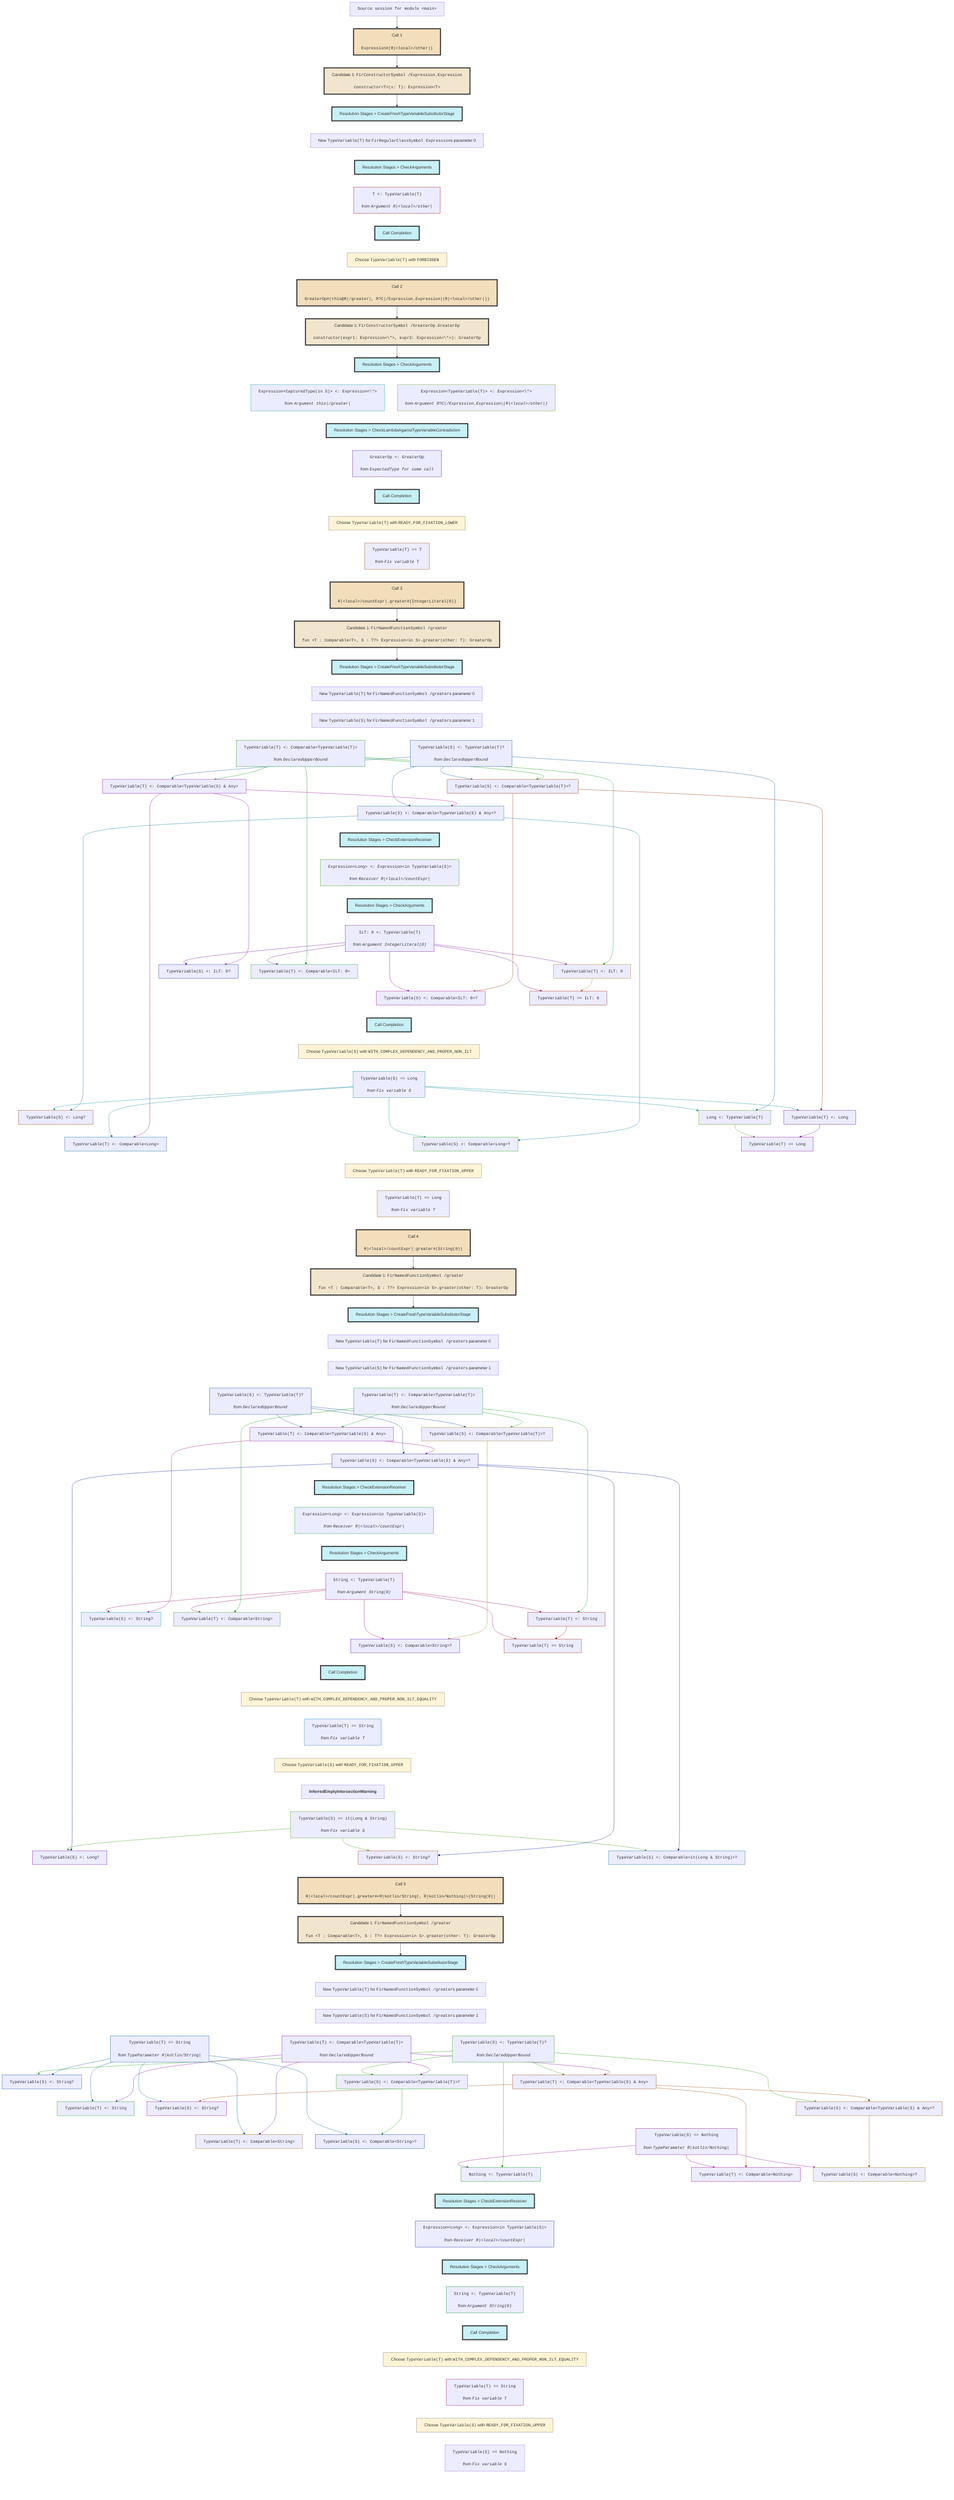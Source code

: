 flowchart TD
    classDef nowrapClass text-align:center,white-space:nowrap;
    classDef callStyle fill:#f2debb,stroke:#333,stroke-width:4px;
    classDef candidateStyle fill:#f2e5ce,stroke:#333,stroke-width:4px;
    classDef stageStyle fill:#c8f0f7,stroke:#333,stroke-width:4px;
    classDef readinessStyle fill:#fff4d6,stroke:#777,stroke-width:1px;

    session0["<tt>Source session for module &lt;main></tt>"]
    class session0 nowrapClass;

    session0 --> call1

    call1["Call 1<br><br><pre style="display: inline-block;vertical-align: middle;text-align: left;margin: 0;"><tt>Expression#(R|&lt;local>/other|)</tt></pre>"]
    class call1 nowrapClass;
    class call1 callStyle;

    call1 --> candidate2

    candidate2["Candidate 1: <tt>FirConstructorSymbol /Expression.Expression</tt><br><br><pre style="display: inline-block;vertical-align: middle;text-align: left;margin: 0;"><tt>constructor&lt;T>(x: T): Expression&lt;T></tt></pre>"]
    class candidate2 nowrapClass;
    class candidate2 candidateStyle;

    candidate2 --> stage3

    stage3["Resolution Stages > CreateFreshTypeVariableSubstitutorStage"]
    class stage3 nowrapClass;
    class stage3 stageStyle;

    stage3 ~~~ newVariable4

    newVariable4["New <tt>TypeVariable(T)</tt> for <tt>FirRegularClassSymbol Expression</tt>s parameter 0"]
    class newVariable4 nowrapClass;

    newVariable4 ~~~ stage5

    stage5["Resolution Stages > CheckArguments"]
    class stage5 nowrapClass;
    class stage5 stageStyle;
    constraint6["<tt>T &lt;: TypeVariable(T)</tt><br><br><i><div style="display: inline-block;vertical-align: middle;">from</div> <pre style="display: inline-block;vertical-align: middle;text-align: left;margin: 0;"><tt>Argument R|&lt;local>/other|</tt></pre></i>"]
    class constraint6 nowrapClass;
    stage5 ~~~ constraint6

    constraint6 ~~~ stage7

    stage7["Call Completion"]
    class stage7 nowrapClass;
    class stage7 stageStyle;

    stage7 ~~~ variableReadiness8

    variableReadiness8["Choose <tt>TypeVariable(T)</tt> with <tt>FORBIDDEN</tt>"]
    class variableReadiness8 nowrapClass;
    class variableReadiness8 readinessStyle;

    variableReadiness8 ~~~ call9

    call9["Call 2<br><br><pre style="display: inline-block;vertical-align: middle;text-align: left;margin: 0;"><tt>GreaterOp#(this@R|/greater|, R?C|/Expression.Expression|(R|&lt;local>/other|))</tt></pre>"]
    class call9 nowrapClass;
    class call9 callStyle;

    call9 --> candidate10

    candidate10["Candidate 1: <tt>FirConstructorSymbol /GreaterOp.GreaterOp</tt><br><br><pre style="display: inline-block;vertical-align: middle;text-align: left;margin: 0;"><tt>constructor(expr1: Expression&lt;\*>, expr2: Expression&lt;\*>): GreaterOp</tt></pre>"]
    class candidate10 nowrapClass;
    class candidate10 candidateStyle;

    candidate10 --> stage11

    stage11["Resolution Stages > CheckArguments"]
    class stage11 nowrapClass;
    class stage11 stageStyle;
    constraint12["<tt>Expression&lt;CapturedType(in S)> &lt;: Expression&lt;\*></tt><br><br><i><div style="display: inline-block;vertical-align: middle;">from</div> <pre style="display: inline-block;vertical-align: middle;text-align: left;margin: 0;"><tt>Argument this|/greater|</tt></pre></i>"]
    class constraint12 nowrapClass;
    stage11 ~~~ constraint12
    constraint13["<tt>Expression&lt;TypeVariable(T)> &lt;: Expression&lt;\*></tt><br><br><i><div style="display: inline-block;vertical-align: middle;">from</div> <pre style="display: inline-block;vertical-align: middle;text-align: left;margin: 0;"><tt>Argument R?C|/Expression.Expression|(R|&lt;local>/other|)</tt></pre></i>"]
    class constraint13 nowrapClass;
    stage11 ~~~ constraint13

    constraint12 ~~~ stage14
    constraint13 ~~~ stage14

    stage14["Resolution Stages > CheckLambdaAgainstTypeVariableContradiction"]
    class stage14 nowrapClass;
    class stage14 stageStyle;
    constraint15["<tt>GreaterOp &lt;: GreaterOp</tt><br><br><i><div style="display: inline-block;vertical-align: middle;">from</div> <pre style="display: inline-block;vertical-align: middle;text-align: left;margin: 0;"><tt>ExpectedType for some call</tt></pre></i>"]
    class constraint15 nowrapClass;
    stage14 ~~~ constraint15

    constraint15 ~~~ stage16

    stage16["Call Completion"]
    class stage16 nowrapClass;
    class stage16 stageStyle;

    stage16 ~~~ variableReadiness17

    variableReadiness17["Choose <tt>TypeVariable(T)</tt> with <tt>READY_FOR_FIXATION_LOWER</tt>"]
    class variableReadiness17 nowrapClass;
    class variableReadiness17 readinessStyle;
    constraint18["<tt>TypeVariable(T) == T</tt><br><br><i><div style="display: inline-block;vertical-align: middle;">from</div> <pre style="display: inline-block;vertical-align: middle;text-align: left;margin: 0;"><tt>Fix variable T</tt></pre></i>"]
    class constraint18 nowrapClass;
    variableReadiness17 ~~~ constraint18

    constraint18 ~~~ call19

    call19["Call 3<br><br><pre style="display: inline-block;vertical-align: middle;text-align: left;margin: 0;"><tt>R|&lt;local>/countExpr|.greater#(IntegerLiteral(0))</tt></pre>"]
    class call19 nowrapClass;
    class call19 callStyle;

    call19 --> candidate20

    candidate20["Candidate 1: <tt>FirNamedFunctionSymbol /greater</tt><br><br><pre style="display: inline-block;vertical-align: middle;text-align: left;margin: 0;"><tt>fun &lt;T : Comparable&lt;T>, S : T?> Expression&lt;in S>.greater(other: T): GreaterOp
</tt></pre>"]
    class candidate20 nowrapClass;
    class candidate20 candidateStyle;

    candidate20 --> stage21

    stage21["Resolution Stages > CreateFreshTypeVariableSubstitutorStage"]
    class stage21 nowrapClass;
    class stage21 stageStyle;

    stage21 ~~~ newVariable22

    newVariable22["New <tt>TypeVariable(T)</tt> for <tt>FirNamedFunctionSymbol /greater</tt>s parameter 0"]
    class newVariable22 nowrapClass;

    newVariable22 ~~~ newVariable23

    newVariable23["New <tt>TypeVariable(S)</tt> for <tt>FirNamedFunctionSymbol /greater</tt>s parameter 1"]
    class newVariable23 nowrapClass;
    constraint24["<tt>TypeVariable(T) &lt;: Comparable&lt;TypeVariable(T)></tt><br><br><i><div style="display: inline-block;vertical-align: middle;">from</div> <pre style="display: inline-block;vertical-align: middle;text-align: left;margin: 0;"><tt>DeclaredUpperBound</tt></pre></i>"]
    class constraint24 nowrapClass;
    newVariable23 ~~~ constraint24
    constraint25["<tt>TypeVariable(S) &lt;: TypeVariable(T)?</tt><br><br><i><div style="display: inline-block;vertical-align: middle;">from</div> <pre style="display: inline-block;vertical-align: middle;text-align: left;margin: 0;"><tt>DeclaredUpperBound</tt></pre></i>"]
    class constraint25 nowrapClass;
    newVariable23 ~~~ constraint25
    constraint26["<tt>TypeVariable(S) &lt;: Comparable&lt;TypeVariable(T)>?</tt>"]
    class constraint26 nowrapClass;
    constraint25 --> constraint26
    constraint24 --> constraint26
    constraint27["<tt>TypeVariable(T) &lt;: Comparable&lt;TypeVariable(S) &amp; Any></tt>"]
    class constraint27 nowrapClass;
    constraint25 --> constraint27
    constraint24 --> constraint27
    constraint28["<tt>TypeVariable(S) &lt;: Comparable&lt;TypeVariable(S) &amp; Any>?</tt>"]
    class constraint28 nowrapClass;
    constraint25 ---> constraint28
    constraint27 --> constraint28

    constraint26 ~~~~ stage29
    constraint28 ~~~ stage29

    stage29["Resolution Stages > CheckExtensionReceiver"]
    class stage29 nowrapClass;
    class stage29 stageStyle;
    constraint30["<tt>Expression&lt;Long> &lt;: Expression&lt;in TypeVariable(S)></tt><br><br><i><div style="display: inline-block;vertical-align: middle;">from</div> <pre style="display: inline-block;vertical-align: middle;text-align: left;margin: 0;"><tt>Receiver R|&lt;local>/countExpr|</tt></pre></i>"]
    class constraint30 nowrapClass;
    stage29 ~~~ constraint30

    constraint30 ~~~ stage31

    stage31["Resolution Stages > CheckArguments"]
    class stage31 nowrapClass;
    class stage31 stageStyle;
    constraint32["<tt>ILT: 0 &lt;: TypeVariable(T)</tt><br><br><i><div style="display: inline-block;vertical-align: middle;">from</div> <pre style="display: inline-block;vertical-align: middle;text-align: left;margin: 0;"><tt>Argument IntegerLiteral(0)</tt></pre></i>"]
    class constraint32 nowrapClass;
    stage31 ~~~ constraint32
    constraint33["<tt>TypeVariable(T) &lt;: ILT: 0</tt>"]
    class constraint33 nowrapClass;
    constraint32 --> constraint33
    constraint24 --> constraint33
    constraint34["<tt>TypeVariable(S) &lt;: ILT: 0?</tt>"]
    class constraint34 nowrapClass;
    constraint32 --> constraint34
    constraint27 --> constraint34
    constraint35["<tt>TypeVariable(T) &lt;: Comparable&lt;ILT: 0></tt>"]
    class constraint35 nowrapClass;
    constraint32 --> constraint35
    constraint24 --> constraint35
    constraint36["<tt>TypeVariable(S) &lt;: Comparable&lt;ILT: 0>?</tt>"]
    class constraint36 nowrapClass;
    constraint32 ---> constraint36
    constraint26 --> constraint36
    constraint37["<tt>TypeVariable(T) == ILT: 0</tt>"]
    class constraint37 nowrapClass;
    constraint32 ---> constraint37
    constraint33 --> constraint37

    constraint34 ~~~~ stage38
    constraint35 ~~~~ stage38
    constraint36 ~~~ stage38
    constraint37 ~~~ stage38

    stage38["Call Completion"]
    class stage38 nowrapClass;
    class stage38 stageStyle;

    stage38 ~~~ variableReadiness39

    variableReadiness39["Choose <tt>TypeVariable(S)</tt> with <tt>WITH_COMPLEX_DEPENDENCY_AND_PROPER_NON_ILT</tt>"]
    class variableReadiness39 nowrapClass;
    class variableReadiness39 readinessStyle;
    constraint41["<tt>TypeVariable(S) == Long</tt><br><br><i><div style="display: inline-block;vertical-align: middle;">from</div> <pre style="display: inline-block;vertical-align: middle;text-align: left;margin: 0;"><tt>Fix variable S</tt></pre></i>"]
    class constraint41 nowrapClass;
    variableReadiness39 ~~~ constraint41
    constraint42["<tt>Long &lt;: TypeVariable(T)</tt>"]
    class constraint42 nowrapClass;
    constraint41 --> constraint42
    constraint25 --> constraint42
    constraint43["<tt>TypeVariable(T) &lt;: Long</tt>"]
    class constraint43 nowrapClass;
    constraint41 --> constraint43
    constraint26 --> constraint43
    constraint44["<tt>TypeVariable(S) &lt;: Long?</tt>"]
    class constraint44 nowrapClass;
    constraint41 --> constraint44
    constraint28 --> constraint44
    constraint45["<tt>TypeVariable(T) &lt;: Comparable&lt;Long></tt>"]
    class constraint45 nowrapClass;
    constraint41 ---> constraint45
    constraint27 --> constraint45
    constraint46["<tt>TypeVariable(S) &lt;: Comparable&lt;Long>?</tt>"]
    class constraint46 nowrapClass;
    constraint41 ---> constraint46
    constraint28 --> constraint46
    constraint47["<tt>TypeVariable(T) == Long</tt>"]
    class constraint47 nowrapClass;
    constraint42 --> constraint47
    constraint43 --> constraint47

    constraint44 ~~~~ variableReadiness40
    constraint45 ~~~ variableReadiness40
    constraint46 ~~~ variableReadiness40
    constraint47 ~~~ variableReadiness40

    variableReadiness40["Choose <tt>TypeVariable(T)</tt> with <tt>READY_FOR_FIXATION_UPPER</tt>"]
    class variableReadiness40 nowrapClass;
    class variableReadiness40 readinessStyle;
    constraint48["<tt>TypeVariable(T) == Long</tt><br><br><i><div style="display: inline-block;vertical-align: middle;">from</div> <pre style="display: inline-block;vertical-align: middle;text-align: left;margin: 0;"><tt>Fix variable T</tt></pre></i>"]
    class constraint48 nowrapClass;
    variableReadiness40 ~~~ constraint48

    constraint48 ~~~ call49

    call49["Call 4<br><br><pre style="display: inline-block;vertical-align: middle;text-align: left;margin: 0;"><tt>R|&lt;local>/countExpr|.greater#(String(0))</tt></pre>"]
    class call49 nowrapClass;
    class call49 callStyle;

    call49 --> candidate50

    candidate50["Candidate 1: <tt>FirNamedFunctionSymbol /greater</tt><br><br><pre style="display: inline-block;vertical-align: middle;text-align: left;margin: 0;"><tt>fun &lt;T : Comparable&lt;T>, S : T?> Expression&lt;in S>.greater(other: T): GreaterOp
</tt></pre>"]
    class candidate50 nowrapClass;
    class candidate50 candidateStyle;

    candidate50 --> stage51

    stage51["Resolution Stages > CreateFreshTypeVariableSubstitutorStage"]
    class stage51 nowrapClass;
    class stage51 stageStyle;

    stage51 ~~~ newVariable52

    newVariable52["New <tt>TypeVariable(T)</tt> for <tt>FirNamedFunctionSymbol /greater</tt>s parameter 0"]
    class newVariable52 nowrapClass;

    newVariable52 ~~~ newVariable53

    newVariable53["New <tt>TypeVariable(S)</tt> for <tt>FirNamedFunctionSymbol /greater</tt>s parameter 1"]
    class newVariable53 nowrapClass;
    constraint54["<tt>TypeVariable(T) &lt;: Comparable&lt;TypeVariable(T)></tt><br><br><i><div style="display: inline-block;vertical-align: middle;">from</div> <pre style="display: inline-block;vertical-align: middle;text-align: left;margin: 0;"><tt>DeclaredUpperBound</tt></pre></i>"]
    class constraint54 nowrapClass;
    newVariable53 ~~~ constraint54
    constraint55["<tt>TypeVariable(S) &lt;: TypeVariable(T)?</tt><br><br><i><div style="display: inline-block;vertical-align: middle;">from</div> <pre style="display: inline-block;vertical-align: middle;text-align: left;margin: 0;"><tt>DeclaredUpperBound</tt></pre></i>"]
    class constraint55 nowrapClass;
    newVariable53 ~~~ constraint55
    constraint56["<tt>TypeVariable(S) &lt;: Comparable&lt;TypeVariable(T)>?</tt>"]
    class constraint56 nowrapClass;
    constraint55 --> constraint56
    constraint54 --> constraint56
    constraint57["<tt>TypeVariable(T) &lt;: Comparable&lt;TypeVariable(S) &amp; Any></tt>"]
    class constraint57 nowrapClass;
    constraint55 --> constraint57
    constraint54 --> constraint57
    constraint58["<tt>TypeVariable(S) &lt;: Comparable&lt;TypeVariable(S) &amp; Any>?</tt>"]
    class constraint58 nowrapClass;
    constraint55 ---> constraint58
    constraint57 --> constraint58

    constraint56 ~~~~ stage59
    constraint58 ~~~ stage59

    stage59["Resolution Stages > CheckExtensionReceiver"]
    class stage59 nowrapClass;
    class stage59 stageStyle;
    constraint60["<tt>Expression&lt;Long> &lt;: Expression&lt;in TypeVariable(S)></tt><br><br><i><div style="display: inline-block;vertical-align: middle;">from</div> <pre style="display: inline-block;vertical-align: middle;text-align: left;margin: 0;"><tt>Receiver R|&lt;local>/countExpr|</tt></pre></i>"]
    class constraint60 nowrapClass;
    stage59 ~~~ constraint60

    constraint60 ~~~ stage61

    stage61["Resolution Stages > CheckArguments"]
    class stage61 nowrapClass;
    class stage61 stageStyle;
    constraint62["<tt>String &lt;: TypeVariable(T)</tt><br><br><i><div style="display: inline-block;vertical-align: middle;">from</div> <pre style="display: inline-block;vertical-align: middle;text-align: left;margin: 0;"><tt>Argument String(0)</tt></pre></i>"]
    class constraint62 nowrapClass;
    stage61 ~~~ constraint62
    constraint63["<tt>TypeVariable(T) &lt;: String</tt>"]
    class constraint63 nowrapClass;
    constraint62 --> constraint63
    constraint54 --> constraint63
    constraint64["<tt>TypeVariable(S) &lt;: String?</tt>"]
    class constraint64 nowrapClass;
    constraint62 --> constraint64
    constraint57 --> constraint64
    constraint65["<tt>TypeVariable(T) &lt;: Comparable&lt;String></tt>"]
    class constraint65 nowrapClass;
    constraint62 --> constraint65
    constraint54 --> constraint65
    constraint66["<tt>TypeVariable(S) &lt;: Comparable&lt;String>?</tt>"]
    class constraint66 nowrapClass;
    constraint62 ---> constraint66
    constraint56 --> constraint66
    constraint67["<tt>TypeVariable(T) == String</tt>"]
    class constraint67 nowrapClass;
    constraint62 ---> constraint67
    constraint63 --> constraint67

    constraint64 ~~~~ stage68
    constraint65 ~~~~ stage68
    constraint66 ~~~ stage68
    constraint67 ~~~ stage68

    stage68["Call Completion"]
    class stage68 nowrapClass;
    class stage68 stageStyle;

    stage68 ~~~ variableReadiness69

    variableReadiness69["Choose <tt>TypeVariable(T)</tt> with <tt>WITH_COMPLEX_DEPENDENCY_AND_PROPER_NON_ILT_EQUALITY</tt>"]
    class variableReadiness69 nowrapClass;
    class variableReadiness69 readinessStyle;
    constraint72["<tt>TypeVariable(T) == String</tt><br><br><i><div style="display: inline-block;vertical-align: middle;">from</div> <pre style="display: inline-block;vertical-align: middle;text-align: left;margin: 0;"><tt>Fix variable T</tt></pre></i>"]
    class constraint72 nowrapClass;
    variableReadiness69 ~~~ constraint72

    constraint72 ~~~ variableReadiness70

    variableReadiness70["Choose <tt>TypeVariable(S)</tt> with <tt>READY_FOR_FIXATION_UPPER</tt>"]
    class variableReadiness70 nowrapClass;
    class variableReadiness70 readinessStyle;

    variableReadiness70 ~~~ error71

    error71["<b>InferredEmptyIntersectionWarning<b>"]
    class error71 nowrapClass;
    constraint73["<tt>TypeVariable(S) == it(Long &amp; String)</tt><br><br><i><div style="display: inline-block;vertical-align: middle;">from</div> <pre style="display: inline-block;vertical-align: middle;text-align: left;margin: 0;"><tt>Fix variable S</tt></pre></i>"]
    class constraint73 nowrapClass;
    error71 ~~~ constraint73
    constraint74["<tt>TypeVariable(S) &lt;: Long?</tt>"]
    class constraint74 nowrapClass;
    constraint73 --> constraint74
    constraint58 --> constraint74
    constraint75["<tt>TypeVariable(S) &lt;: String?</tt>"]
    class constraint75 nowrapClass;
    constraint73 --> constraint75
    constraint58 --> constraint75
    constraint76["<tt>TypeVariable(S) &lt;: Comparable&lt;it(Long &amp; String)>?</tt>"]
    class constraint76 nowrapClass;
    constraint73 --> constraint76
    constraint58 --> constraint76

    constraint74 ~~~ call77
    constraint75 ~~~ call77
    constraint76 ~~~ call77

    call77["Call 5<br><br><pre style="display: inline-block;vertical-align: middle;text-align: left;margin: 0;"><tt>R|&lt;local>/countExpr|.greater#&lt;R|kotlin/String|, R|kotlin/Nothing|>(String(0))</tt></pre>"]
    class call77 nowrapClass;
    class call77 callStyle;

    call77 --> candidate78

    candidate78["Candidate 1: <tt>FirNamedFunctionSymbol /greater</tt><br><br><pre style="display: inline-block;vertical-align: middle;text-align: left;margin: 0;"><tt>fun &lt;T : Comparable&lt;T>, S : T?> Expression&lt;in S>.greater(other: T): GreaterOp
</tt></pre>"]
    class candidate78 nowrapClass;
    class candidate78 candidateStyle;

    candidate78 --> stage79

    stage79["Resolution Stages > CreateFreshTypeVariableSubstitutorStage"]
    class stage79 nowrapClass;
    class stage79 stageStyle;

    stage79 ~~~ newVariable80

    newVariable80["New <tt>TypeVariable(T)</tt> for <tt>FirNamedFunctionSymbol /greater</tt>s parameter 0"]
    class newVariable80 nowrapClass;

    newVariable80 ~~~ newVariable81

    newVariable81["New <tt>TypeVariable(S)</tt> for <tt>FirNamedFunctionSymbol /greater</tt>s parameter 1"]
    class newVariable81 nowrapClass;
    constraint82["<tt>TypeVariable(T) &lt;: Comparable&lt;TypeVariable(T)></tt><br><br><i><div style="display: inline-block;vertical-align: middle;">from</div> <pre style="display: inline-block;vertical-align: middle;text-align: left;margin: 0;"><tt>DeclaredUpperBound</tt></pre></i>"]
    class constraint82 nowrapClass;
    newVariable81 ~~~ constraint82
    constraint83["<tt>TypeVariable(S) &lt;: TypeVariable(T)?</tt><br><br><i><div style="display: inline-block;vertical-align: middle;">from</div> <pre style="display: inline-block;vertical-align: middle;text-align: left;margin: 0;"><tt>DeclaredUpperBound</tt></pre></i>"]
    class constraint83 nowrapClass;
    newVariable81 ~~~ constraint83
    constraint84["<tt>TypeVariable(S) &lt;: Comparable&lt;TypeVariable(T)>?</tt>"]
    class constraint84 nowrapClass;
    constraint83 --> constraint84
    constraint82 --> constraint84
    constraint85["<tt>TypeVariable(T) &lt;: Comparable&lt;TypeVariable(S) &amp; Any></tt>"]
    class constraint85 nowrapClass;
    constraint83 --> constraint85
    constraint82 --> constraint85
    constraint86["<tt>TypeVariable(S) &lt;: Comparable&lt;TypeVariable(S) &amp; Any>?</tt>"]
    class constraint86 nowrapClass;
    constraint83 ---> constraint86
    constraint85 --> constraint86
    constraint87["<tt>TypeVariable(T) == String</tt><br><br><i><div style="display: inline-block;vertical-align: middle;">from</div> <pre style="display: inline-block;vertical-align: middle;text-align: left;margin: 0;"><tt>TypeParameter R|kotlin/String|</tt></pre></i>"]
    class constraint87 nowrapClass;
    newVariable81 ~~~ constraint87
    constraint88["<tt>TypeVariable(S) &lt;: String?</tt>"]
    class constraint88 nowrapClass;
    constraint83 --> constraint88
    constraint87 --> constraint88
    constraint89["<tt>TypeVariable(T) &lt;: String</tt>"]
    class constraint89 nowrapClass;
    constraint87 ---> constraint89
    constraint82 ---> constraint89
    constraint90["<tt>TypeVariable(S) &lt;: String?</tt>"]
    class constraint90 nowrapClass;
    constraint87 ---> constraint90
    constraint85 --> constraint90
    constraint91["<tt>TypeVariable(T) &lt;: Comparable&lt;String></tt>"]
    class constraint91 nowrapClass;
    constraint87 ----> constraint91
    constraint82 ----> constraint91
    constraint92["<tt>TypeVariable(S) &lt;: Comparable&lt;String>?</tt>"]
    class constraint92 nowrapClass;
    constraint87 ----> constraint92
    constraint84 ---> constraint92
    constraint93["<tt>TypeVariable(S) == Nothing</tt><br><br><i><div style="display: inline-block;vertical-align: middle;">from</div> <pre style="display: inline-block;vertical-align: middle;text-align: left;margin: 0;"><tt>TypeParameter R|kotlin/Nothing|</tt></pre></i>"]
    class constraint93 nowrapClass;
    newVariable81 ~~~~~~ constraint93
    constraint94["<tt>Nothing &lt;: TypeVariable(T)</tt>"]
    class constraint94 nowrapClass;
    constraint93 --> constraint94
    constraint83 -----> constraint94
    constraint95["<tt>TypeVariable(T) &lt;: Comparable&lt;Nothing></tt>"]
    class constraint95 nowrapClass;
    constraint93 --> constraint95
    constraint85 ----> constraint95
    constraint96["<tt>TypeVariable(S) &lt;: Comparable&lt;Nothing>?</tt>"]
    class constraint96 nowrapClass;
    constraint93 --> constraint96
    constraint86 ---> constraint96

    constraint88 ~~~~~~ stage97
    constraint89 ~~~~~ stage97
    constraint90 ~~~~~ stage97
    constraint91 ~~~~ stage97
    constraint92 ~~~~ stage97
    constraint94 ~~~ stage97
    constraint95 ~~~ stage97
    constraint96 ~~~ stage97

    stage97["Resolution Stages > CheckExtensionReceiver"]
    class stage97 nowrapClass;
    class stage97 stageStyle;
    constraint98["<tt>Expression&lt;Long> &lt;: Expression&lt;in TypeVariable(S)></tt><br><br><i><div style="display: inline-block;vertical-align: middle;">from</div> <pre style="display: inline-block;vertical-align: middle;text-align: left;margin: 0;"><tt>Receiver R|&lt;local>/countExpr|</tt></pre></i>"]
    class constraint98 nowrapClass;
    stage97 ~~~ constraint98

    constraint98 ~~~ stage99

    stage99["Resolution Stages > CheckArguments"]
    class stage99 nowrapClass;
    class stage99 stageStyle;
    constraint100["<tt>String &lt;: TypeVariable(T)</tt><br><br><i><div style="display: inline-block;vertical-align: middle;">from</div> <pre style="display: inline-block;vertical-align: middle;text-align: left;margin: 0;"><tt>Argument String(0)</tt></pre></i>"]
    class constraint100 nowrapClass;
    stage99 ~~~ constraint100

    constraint100 ~~~ stage101

    stage101["Call Completion"]
    class stage101 nowrapClass;
    class stage101 stageStyle;

    stage101 ~~~ variableReadiness102

    variableReadiness102["Choose <tt>TypeVariable(T)</tt> with <tt>WITH_COMPLEX_DEPENDENCY_AND_PROPER_NON_ILT_EQUALITY</tt>"]
    class variableReadiness102 nowrapClass;
    class variableReadiness102 readinessStyle;
    constraint104["<tt>TypeVariable(T) == String</tt><br><br><i><div style="display: inline-block;vertical-align: middle;">from</div> <pre style="display: inline-block;vertical-align: middle;text-align: left;margin: 0;"><tt>Fix variable T</tt></pre></i>"]
    class constraint104 nowrapClass;
    variableReadiness102 ~~~ constraint104

    constraint104 ~~~ variableReadiness103

    variableReadiness103["Choose <tt>TypeVariable(S)</tt> with <tt>READY_FOR_FIXATION_UPPER</tt>"]
    class variableReadiness103 nowrapClass;
    class variableReadiness103 readinessStyle;
    constraint105["<tt>TypeVariable(S) == Nothing</tt><br><br><i><div style="display: inline-block;vertical-align: middle;">from</div> <pre style="display: inline-block;vertical-align: middle;text-align: left;margin: 0;"><tt>Fix variable S</tt></pre></i>"]
    class constraint105 nowrapClass;
    variableReadiness103 ~~~ constraint105

    linkStyle 6 stroke:#990000
    linkStyle 13 stroke:#009999
    linkStyle 14 stroke:#4c9900
    linkStyle 16 stroke:#4c0099
    linkStyle 19 stroke:#994900
    linkStyle 26 stroke:#004f99
    linkStyle 27 stroke:#039900
    linkStyle 28 stroke:#004f99
    linkStyle 29 stroke:#039900
    linkStyle 30 stroke:#004f99
    linkStyle 31 stroke:#950099
    linkStyle 32 stroke:#992400
    linkStyle 33 stroke:#007499
    linkStyle 35 stroke:#279900
    linkStyle 37 stroke:#710099
    linkStyle 38 stroke:#039900
    linkStyle 39 stroke:#710099
    linkStyle 40 stroke:#950099
    linkStyle 41 stroke:#710099
    linkStyle 42 stroke:#039900
    linkStyle 43 stroke:#710099
    linkStyle 44 stroke:#992400
    linkStyle 45 stroke:#710099
    linkStyle 46 stroke:#996d00
    linkStyle 47 stroke:#002b99
    linkStyle 48 stroke:#009921
    linkStyle 49 stroke:#990077
    linkStyle 50 stroke:#991200
    linkStyle 53 stroke:#008699
    linkStyle 54 stroke:#004f99
    linkStyle 55 stroke:#008699
    linkStyle 56 stroke:#992400
    linkStyle 57 stroke:#008699
    linkStyle 58 stroke:#007499
    linkStyle 59 stroke:#008699
    linkStyle 60 stroke:#950099
    linkStyle 61 stroke:#008699
    linkStyle 62 stroke:#007499
    linkStyle 63 stroke:#3a9900
    linkStyle 64 stroke:#5e0099
    linkStyle 65 stroke:#993600
    linkStyle 66 stroke:#006299
    linkStyle 67 stroke:#159900
    linkStyle 68 stroke:#830099
    linkStyle 70 stroke:#995b00
    linkStyle 77 stroke:#003d99
    linkStyle 78 stroke:#00990e
    linkStyle 79 stroke:#003d99
    linkStyle 80 stroke:#00990e
    linkStyle 81 stroke:#003d99
    linkStyle 82 stroke:#99008a
    linkStyle 83 stroke:#997f00
    linkStyle 84 stroke:#001999
    linkStyle 86 stroke:#009933
    linkStyle 88 stroke:#990065
    linkStyle 89 stroke:#00990e
    linkStyle 90 stroke:#990065
    linkStyle 91 stroke:#99008a
    linkStyle 92 stroke:#990065
    linkStyle 93 stroke:#00990e
    linkStyle 94 stroke:#990065
    linkStyle 95 stroke:#997f00
    linkStyle 96 stroke:#990065
    linkStyle 97 stroke:#990900
    linkStyle 98 stroke:#008f99
    linkStyle 99 stroke:#439900
    linkStyle 100 stroke:#550099
    linkStyle 101 stroke:#991b00
    linkStyle 104 stroke:#007d99
    linkStyle 107 stroke:#319900
    linkStyle 108 stroke:#001999
    linkStyle 109 stroke:#319900
    linkStyle 110 stroke:#001999
    linkStyle 111 stroke:#319900
    linkStyle 112 stroke:#001999
    linkStyle 113 stroke:#670099
    linkStyle 114 stroke:#992d00
    linkStyle 115 stroke:#006b99
    linkStyle 122 stroke:#1e9900
    linkStyle 123 stroke:#7a0099
    linkStyle 124 stroke:#1e9900
    linkStyle 125 stroke:#7a0099
    linkStyle 126 stroke:#1e9900
    linkStyle 127 stroke:#993f00
    linkStyle 129 stroke:#1e9900
    linkStyle 130 stroke:#005999
    linkStyle 131 stroke:#005999
    linkStyle 132 stroke:#7a0099
    linkStyle 133 stroke:#005999
    linkStyle 134 stroke:#993f00
    linkStyle 135 stroke:#005999
    linkStyle 136 stroke:#7a0099
    linkStyle 137 stroke:#005999
    linkStyle 138 stroke:#0c9900
    linkStyle 140 stroke:#8c0099
    linkStyle 141 stroke:#1e9900
    linkStyle 142 stroke:#8c0099
    linkStyle 143 stroke:#993f00
    linkStyle 144 stroke:#8c0099
    linkStyle 145 stroke:#995200
    linkStyle 146 stroke:#004699
    linkStyle 147 stroke:#009905
    linkStyle 148 stroke:#990093
    linkStyle 149 stroke:#996400
    linkStyle 150 stroke:#003499
    linkStyle 151 stroke:#009917
    linkStyle 152 stroke:#990081
    linkStyle 153 stroke:#997600
    linkStyle 155 stroke:#002299
    linkStyle 157 stroke:#00992a
    linkStyle 160 stroke:#99006e
    style constraint6 stroke:#990000;
    style constraint12 stroke:#009999;
    style constraint13 stroke:#4c9900;
    style constraint15 stroke:#4c0099;
    style constraint18 stroke:#994900;
    style constraint25 stroke:#004f99;
    style constraint24 stroke:#039900;
    style constraint27 stroke:#950099;
    style constraint26 stroke:#992400;
    style constraint28 stroke:#007499;
    style constraint30 stroke:#279900;
    style constraint32 stroke:#710099;
    style constraint33 stroke:#996d00;
    style constraint34 stroke:#002b99;
    style constraint35 stroke:#009921;
    style constraint36 stroke:#990077;
    style constraint37 stroke:#991200;
    style constraint41 stroke:#008699;
    style constraint42 stroke:#3a9900;
    style constraint43 stroke:#5e0099;
    style constraint44 stroke:#993600;
    style constraint45 stroke:#006299;
    style constraint46 stroke:#159900;
    style constraint47 stroke:#830099;
    style constraint48 stroke:#995b00;
    style constraint55 stroke:#003d99;
    style constraint54 stroke:#00990e;
    style constraint57 stroke:#99008a;
    style constraint56 stroke:#997f00;
    style constraint58 stroke:#001999;
    style constraint60 stroke:#009933;
    style constraint62 stroke:#990065;
    style constraint63 stroke:#990900;
    style constraint64 stroke:#008f99;
    style constraint65 stroke:#439900;
    style constraint66 stroke:#550099;
    style constraint67 stroke:#991b00;
    style constraint72 stroke:#007d99;
    style constraint73 stroke:#319900;
    style constraint74 stroke:#670099;
    style constraint75 stroke:#992d00;
    style constraint76 stroke:#006b99;
    style constraint83 stroke:#1e9900;
    style constraint82 stroke:#7a0099;
    style constraint85 stroke:#993f00;
    style constraint87 stroke:#005999;
    style constraint84 stroke:#0c9900;
    style constraint93 stroke:#8c0099;
    style constraint86 stroke:#995200;
    style constraint88 stroke:#004699;
    style constraint89 stroke:#009905;
    style constraint90 stroke:#990093;
    style constraint91 stroke:#996400;
    style constraint92 stroke:#003499;
    style constraint94 stroke:#009917;
    style constraint95 stroke:#990081;
    style constraint96 stroke:#997600;
    style constraint98 stroke:#002299;
    style constraint100 stroke:#00992a;
    style constraint104 stroke:#99006e;